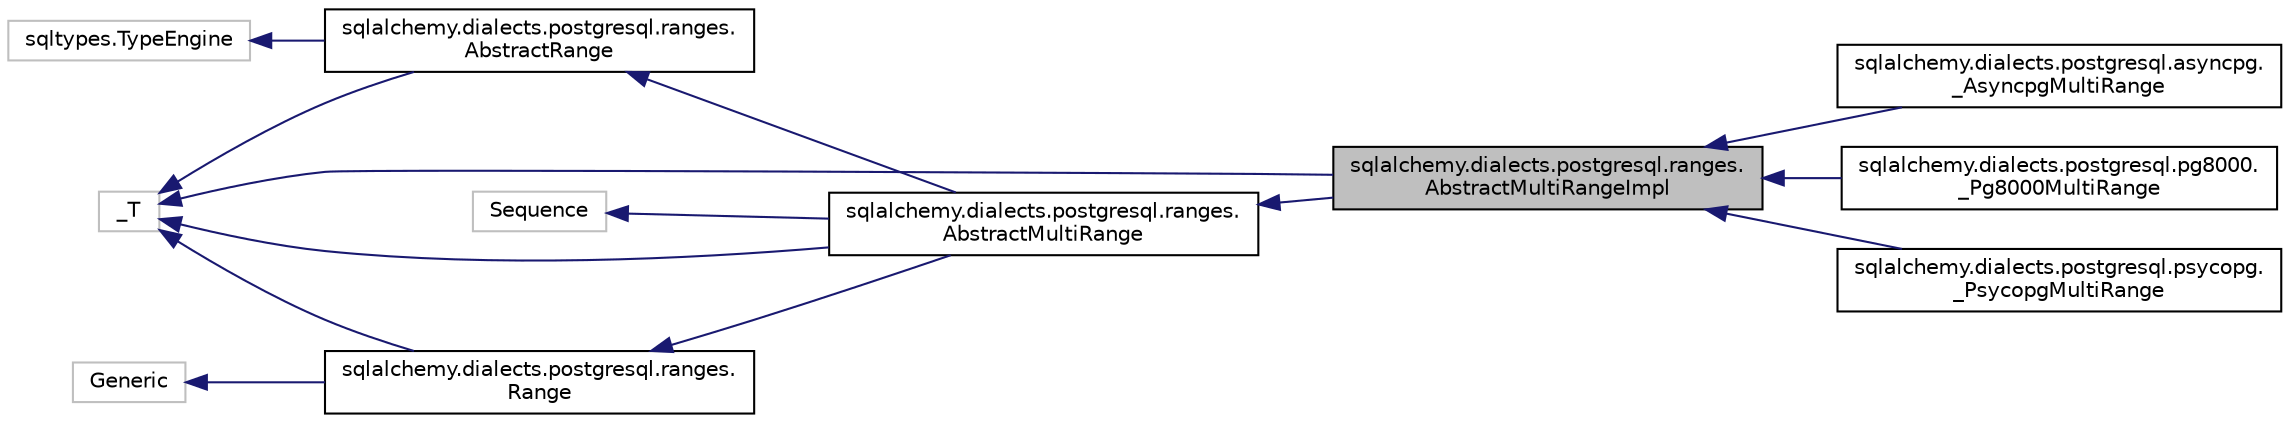 digraph "sqlalchemy.dialects.postgresql.ranges.AbstractMultiRangeImpl"
{
 // LATEX_PDF_SIZE
  edge [fontname="Helvetica",fontsize="10",labelfontname="Helvetica",labelfontsize="10"];
  node [fontname="Helvetica",fontsize="10",shape=record];
  rankdir="LR";
  Node1 [label="sqlalchemy.dialects.postgresql.ranges.\lAbstractMultiRangeImpl",height=0.2,width=0.4,color="black", fillcolor="grey75", style="filled", fontcolor="black",tooltip=" "];
  Node2 -> Node1 [dir="back",color="midnightblue",fontsize="10",style="solid",fontname="Helvetica"];
  Node2 [label="sqlalchemy.dialects.postgresql.ranges.\lAbstractMultiRange",height=0.2,width=0.4,color="black", fillcolor="white", style="filled",URL="$classsqlalchemy_1_1dialects_1_1postgresql_1_1ranges_1_1AbstractMultiRange.html",tooltip=" "];
  Node3 -> Node2 [dir="back",color="midnightblue",fontsize="10",style="solid",fontname="Helvetica"];
  Node3 [label="sqlalchemy.dialects.postgresql.ranges.\lAbstractRange",height=0.2,width=0.4,color="black", fillcolor="white", style="filled",URL="$classsqlalchemy_1_1dialects_1_1postgresql_1_1ranges_1_1AbstractRange.html",tooltip=" "];
  Node4 -> Node3 [dir="back",color="midnightblue",fontsize="10",style="solid",fontname="Helvetica"];
  Node4 [label="sqltypes.TypeEngine",height=0.2,width=0.4,color="grey75", fillcolor="white", style="filled",tooltip=" "];
  Node5 -> Node3 [dir="back",color="midnightblue",fontsize="10",style="solid",fontname="Helvetica"];
  Node5 [label="_T",height=0.2,width=0.4,color="grey75", fillcolor="white", style="filled",tooltip=" "];
  Node6 -> Node2 [dir="back",color="midnightblue",fontsize="10",style="solid",fontname="Helvetica"];
  Node6 [label="Sequence",height=0.2,width=0.4,color="grey75", fillcolor="white", style="filled",tooltip=" "];
  Node7 -> Node2 [dir="back",color="midnightblue",fontsize="10",style="solid",fontname="Helvetica"];
  Node7 [label="sqlalchemy.dialects.postgresql.ranges.\lRange",height=0.2,width=0.4,color="black", fillcolor="white", style="filled",URL="$classsqlalchemy_1_1dialects_1_1postgresql_1_1ranges_1_1Range.html",tooltip=" "];
  Node8 -> Node7 [dir="back",color="midnightblue",fontsize="10",style="solid",fontname="Helvetica"];
  Node8 [label="Generic",height=0.2,width=0.4,color="grey75", fillcolor="white", style="filled",tooltip=" "];
  Node5 -> Node7 [dir="back",color="midnightblue",fontsize="10",style="solid",fontname="Helvetica"];
  Node5 -> Node2 [dir="back",color="midnightblue",fontsize="10",style="solid",fontname="Helvetica"];
  Node5 -> Node1 [dir="back",color="midnightblue",fontsize="10",style="solid",fontname="Helvetica"];
  Node1 -> Node9 [dir="back",color="midnightblue",fontsize="10",style="solid",fontname="Helvetica"];
  Node9 [label="sqlalchemy.dialects.postgresql.asyncpg.\l_AsyncpgMultiRange",height=0.2,width=0.4,color="black", fillcolor="white", style="filled",URL="$classsqlalchemy_1_1dialects_1_1postgresql_1_1asyncpg_1_1__AsyncpgMultiRange.html",tooltip=" "];
  Node1 -> Node10 [dir="back",color="midnightblue",fontsize="10",style="solid",fontname="Helvetica"];
  Node10 [label="sqlalchemy.dialects.postgresql.pg8000.\l_Pg8000MultiRange",height=0.2,width=0.4,color="black", fillcolor="white", style="filled",URL="$classsqlalchemy_1_1dialects_1_1postgresql_1_1pg8000_1_1__Pg8000MultiRange.html",tooltip=" "];
  Node1 -> Node11 [dir="back",color="midnightblue",fontsize="10",style="solid",fontname="Helvetica"];
  Node11 [label="sqlalchemy.dialects.postgresql.psycopg.\l_PsycopgMultiRange",height=0.2,width=0.4,color="black", fillcolor="white", style="filled",URL="$classsqlalchemy_1_1dialects_1_1postgresql_1_1psycopg_1_1__PsycopgMultiRange.html",tooltip=" "];
}
